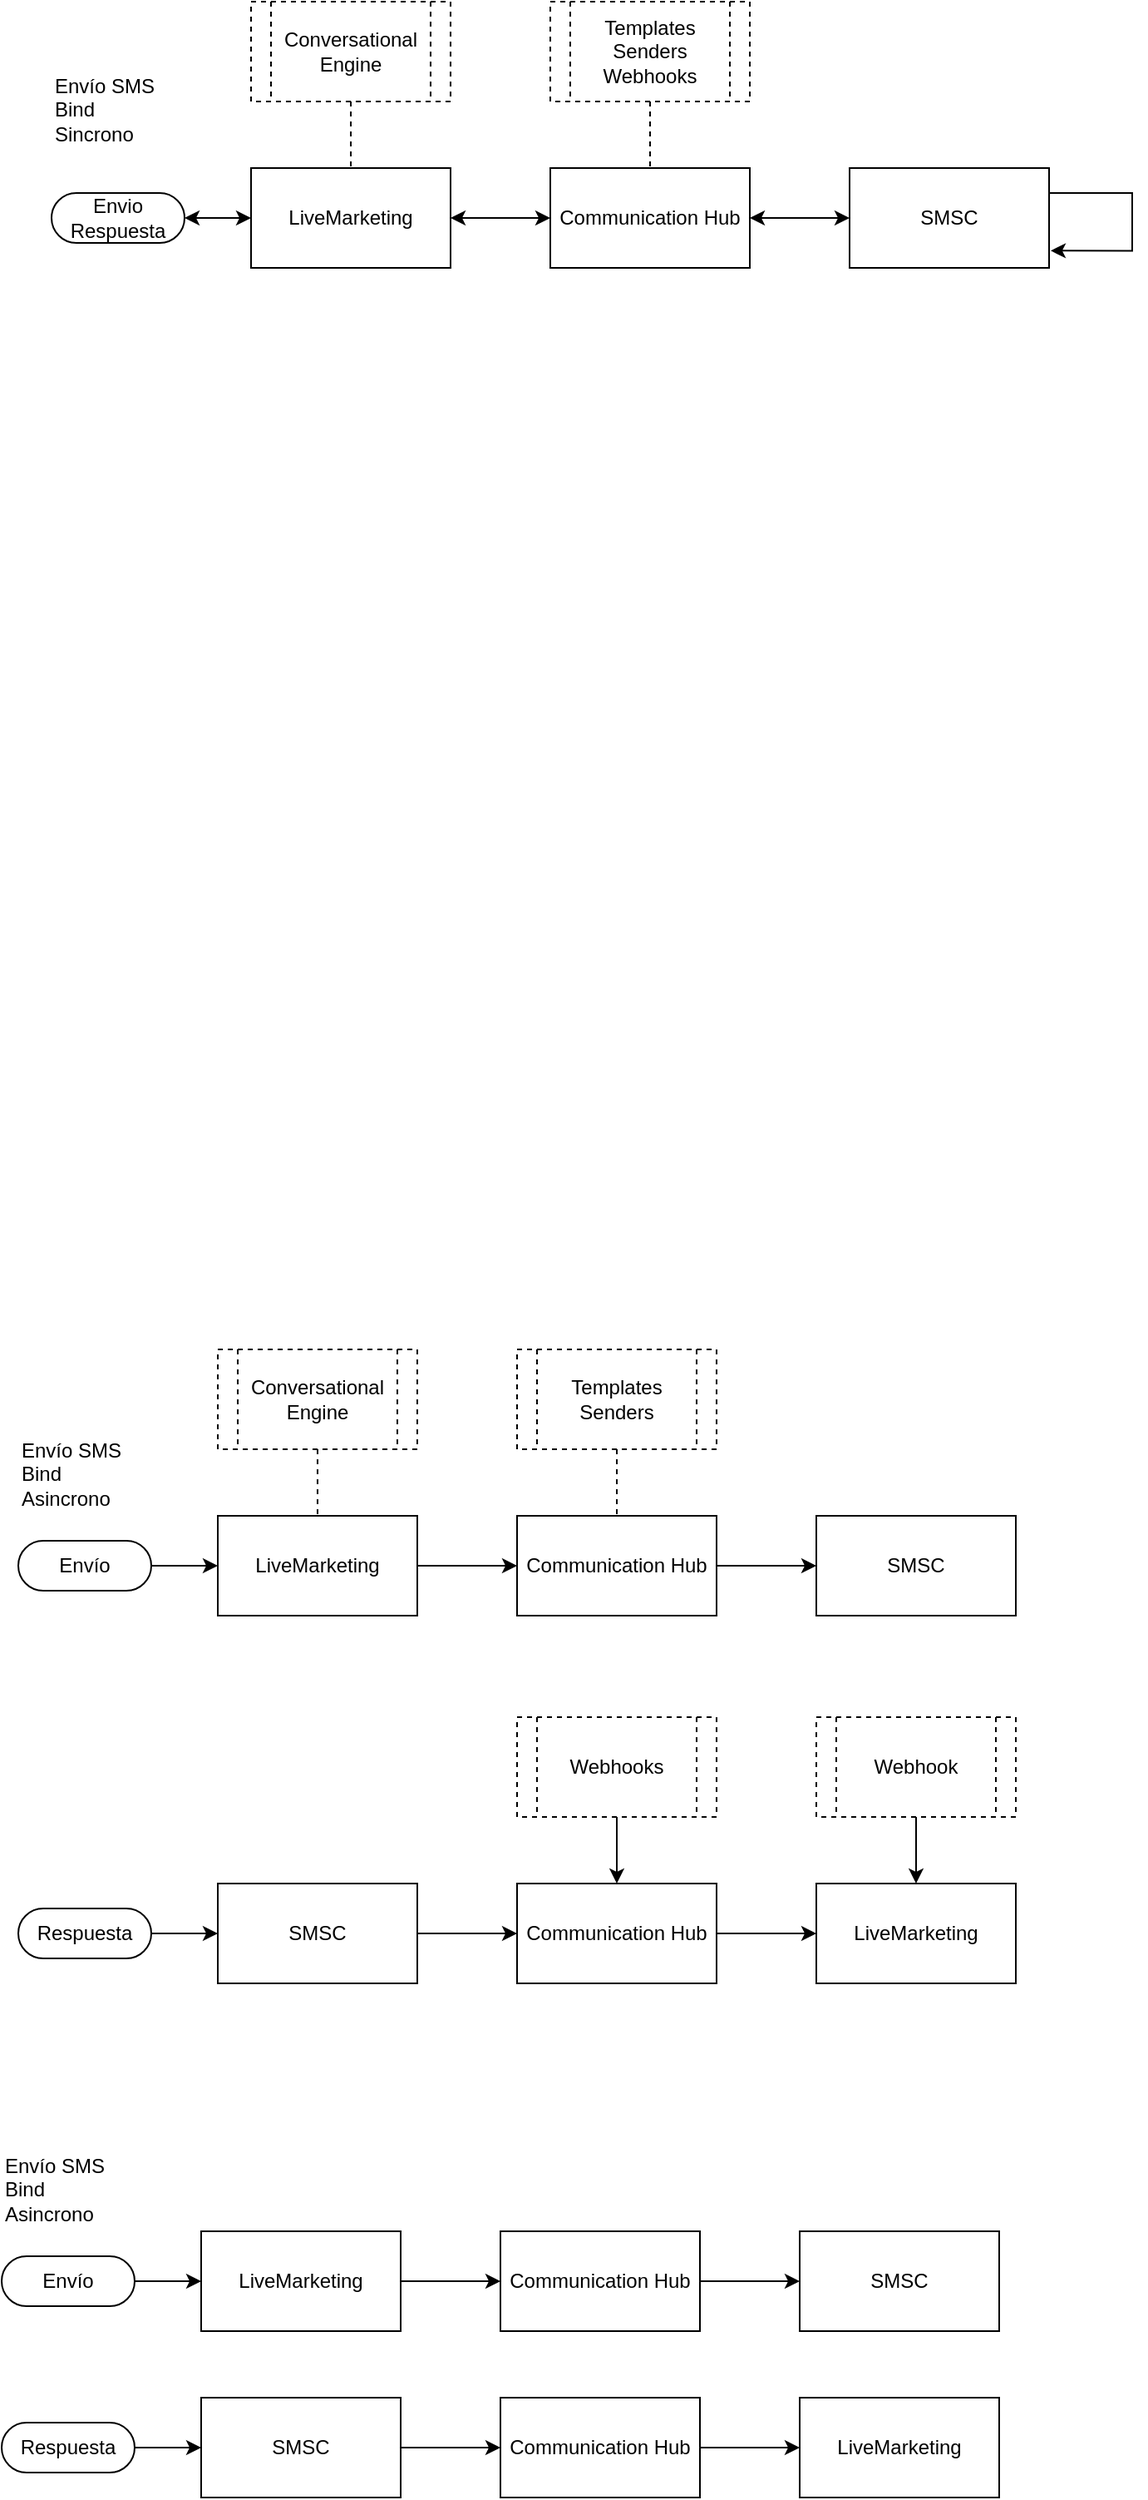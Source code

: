 <mxfile version="24.7.6">
  <diagram name="Página-1" id="Sy0p1ujfxlkSQ5I2N9-o">
    <mxGraphModel dx="1105" dy="594" grid="1" gridSize="10" guides="1" tooltips="1" connect="1" arrows="1" fold="1" page="1" pageScale="1" pageWidth="1169" pageHeight="827" math="0" shadow="0">
      <root>
        <mxCell id="0" />
        <mxCell id="1" parent="0" />
        <mxCell id="mYkssnVN8zuhKRkWFqy8-18" value="" style="edgeStyle=orthogonalEdgeStyle;rounded=0;orthogonalLoop=1;jettySize=auto;html=1;startArrow=classic;startFill=1;" edge="1" parent="1" source="mYkssnVN8zuhKRkWFqy8-1" target="mYkssnVN8zuhKRkWFqy8-14">
          <mxGeometry relative="1" as="geometry" />
        </mxCell>
        <mxCell id="mYkssnVN8zuhKRkWFqy8-1" value="Envio&lt;div&gt;Respuesta&lt;/div&gt;" style="html=1;dashed=0;whiteSpace=wrap;shape=mxgraph.dfd.start" vertex="1" parent="1">
          <mxGeometry x="110" y="165" width="80" height="30" as="geometry" />
        </mxCell>
        <mxCell id="mYkssnVN8zuhKRkWFqy8-19" value="" style="edgeStyle=orthogonalEdgeStyle;rounded=0;orthogonalLoop=1;jettySize=auto;html=1;startArrow=classic;startFill=1;" edge="1" parent="1" source="mYkssnVN8zuhKRkWFqy8-14" target="mYkssnVN8zuhKRkWFqy8-15">
          <mxGeometry relative="1" as="geometry" />
        </mxCell>
        <mxCell id="mYkssnVN8zuhKRkWFqy8-14" value="LiveMarketing" style="rounded=0;whiteSpace=wrap;html=1;" vertex="1" parent="1">
          <mxGeometry x="230" y="150" width="120" height="60" as="geometry" />
        </mxCell>
        <mxCell id="mYkssnVN8zuhKRkWFqy8-21" value="" style="edgeStyle=orthogonalEdgeStyle;rounded=0;orthogonalLoop=1;jettySize=auto;html=1;startArrow=classic;startFill=1;" edge="1" parent="1" source="mYkssnVN8zuhKRkWFqy8-15" target="mYkssnVN8zuhKRkWFqy8-20">
          <mxGeometry relative="1" as="geometry" />
        </mxCell>
        <mxCell id="mYkssnVN8zuhKRkWFqy8-15" value="Communication Hub" style="whiteSpace=wrap;html=1;rounded=0;" vertex="1" parent="1">
          <mxGeometry x="410" y="150" width="120" height="60" as="geometry" />
        </mxCell>
        <mxCell id="mYkssnVN8zuhKRkWFqy8-72" style="edgeStyle=orthogonalEdgeStyle;rounded=0;orthogonalLoop=1;jettySize=auto;html=1;exitX=1;exitY=0.25;exitDx=0;exitDy=0;entryX=1.008;entryY=0.828;entryDx=0;entryDy=0;entryPerimeter=0;" edge="1" parent="1" source="mYkssnVN8zuhKRkWFqy8-20" target="mYkssnVN8zuhKRkWFqy8-20">
          <mxGeometry relative="1" as="geometry">
            <mxPoint x="720" y="200" as="targetPoint" />
            <Array as="points">
              <mxPoint x="760" y="165" />
              <mxPoint x="760" y="200" />
            </Array>
          </mxGeometry>
        </mxCell>
        <mxCell id="mYkssnVN8zuhKRkWFqy8-20" value="SMSC" style="whiteSpace=wrap;html=1;rounded=0;" vertex="1" parent="1">
          <mxGeometry x="590" y="150" width="120" height="60" as="geometry" />
        </mxCell>
        <mxCell id="mYkssnVN8zuhKRkWFqy8-22" value="&lt;div&gt;Envío SMS&amp;nbsp;&lt;/div&gt;Bind&lt;div&gt;Sincrono&lt;/div&gt;" style="text;html=1;align=left;verticalAlign=middle;whiteSpace=wrap;rounded=0;" vertex="1" parent="1">
          <mxGeometry x="110" y="90" width="120" height="50" as="geometry" />
        </mxCell>
        <mxCell id="mYkssnVN8zuhKRkWFqy8-23" value="" style="edgeStyle=orthogonalEdgeStyle;rounded=0;orthogonalLoop=1;jettySize=auto;html=1;" edge="1" parent="1" source="mYkssnVN8zuhKRkWFqy8-24" target="mYkssnVN8zuhKRkWFqy8-26">
          <mxGeometry relative="1" as="geometry" />
        </mxCell>
        <mxCell id="mYkssnVN8zuhKRkWFqy8-24" value="Envío" style="html=1;dashed=0;whiteSpace=wrap;shape=mxgraph.dfd.start" vertex="1" parent="1">
          <mxGeometry x="90" y="975" width="80" height="30" as="geometry" />
        </mxCell>
        <mxCell id="mYkssnVN8zuhKRkWFqy8-25" value="" style="edgeStyle=orthogonalEdgeStyle;rounded=0;orthogonalLoop=1;jettySize=auto;html=1;" edge="1" parent="1" source="mYkssnVN8zuhKRkWFqy8-26" target="mYkssnVN8zuhKRkWFqy8-28">
          <mxGeometry relative="1" as="geometry" />
        </mxCell>
        <mxCell id="mYkssnVN8zuhKRkWFqy8-26" value="LiveMarketing" style="rounded=0;whiteSpace=wrap;html=1;" vertex="1" parent="1">
          <mxGeometry x="210" y="960" width="120" height="60" as="geometry" />
        </mxCell>
        <mxCell id="mYkssnVN8zuhKRkWFqy8-27" value="" style="edgeStyle=orthogonalEdgeStyle;rounded=0;orthogonalLoop=1;jettySize=auto;html=1;startArrow=none;startFill=0;" edge="1" parent="1" source="mYkssnVN8zuhKRkWFqy8-28" target="mYkssnVN8zuhKRkWFqy8-29">
          <mxGeometry relative="1" as="geometry" />
        </mxCell>
        <mxCell id="mYkssnVN8zuhKRkWFqy8-28" value="Communication Hub" style="whiteSpace=wrap;html=1;rounded=0;" vertex="1" parent="1">
          <mxGeometry x="390" y="960" width="120" height="60" as="geometry" />
        </mxCell>
        <mxCell id="mYkssnVN8zuhKRkWFqy8-29" value="SMSC" style="whiteSpace=wrap;html=1;rounded=0;" vertex="1" parent="1">
          <mxGeometry x="570" y="960" width="120" height="60" as="geometry" />
        </mxCell>
        <mxCell id="mYkssnVN8zuhKRkWFqy8-30" value="&lt;div&gt;&lt;div&gt;Envío SMS&amp;nbsp;&lt;/div&gt;Bind&lt;div&gt;Asincrono&lt;/div&gt;&lt;/div&gt;" style="text;html=1;align=left;verticalAlign=middle;whiteSpace=wrap;rounded=0;" vertex="1" parent="1">
          <mxGeometry x="90" y="920" width="170" height="30" as="geometry" />
        </mxCell>
        <mxCell id="mYkssnVN8zuhKRkWFqy8-38" value="" style="edgeStyle=orthogonalEdgeStyle;rounded=0;orthogonalLoop=1;jettySize=auto;html=1;" edge="1" parent="1" source="mYkssnVN8zuhKRkWFqy8-39" target="mYkssnVN8zuhKRkWFqy8-41">
          <mxGeometry relative="1" as="geometry" />
        </mxCell>
        <mxCell id="mYkssnVN8zuhKRkWFqy8-39" value="Respuesta" style="html=1;dashed=0;whiteSpace=wrap;shape=mxgraph.dfd.start" vertex="1" parent="1">
          <mxGeometry x="90" y="1196" width="80" height="30" as="geometry" />
        </mxCell>
        <mxCell id="mYkssnVN8zuhKRkWFqy8-40" value="" style="edgeStyle=orthogonalEdgeStyle;rounded=0;orthogonalLoop=1;jettySize=auto;html=1;" edge="1" parent="1" source="mYkssnVN8zuhKRkWFqy8-41" target="mYkssnVN8zuhKRkWFqy8-43">
          <mxGeometry relative="1" as="geometry" />
        </mxCell>
        <mxCell id="mYkssnVN8zuhKRkWFqy8-41" value="SMSC" style="rounded=0;whiteSpace=wrap;html=1;" vertex="1" parent="1">
          <mxGeometry x="210" y="1181" width="120" height="60" as="geometry" />
        </mxCell>
        <mxCell id="mYkssnVN8zuhKRkWFqy8-42" value="" style="edgeStyle=orthogonalEdgeStyle;rounded=0;orthogonalLoop=1;jettySize=auto;html=1;startArrow=none;startFill=0;" edge="1" parent="1" source="mYkssnVN8zuhKRkWFqy8-43" target="mYkssnVN8zuhKRkWFqy8-44">
          <mxGeometry relative="1" as="geometry" />
        </mxCell>
        <mxCell id="mYkssnVN8zuhKRkWFqy8-43" value="Communication Hub" style="whiteSpace=wrap;html=1;rounded=0;" vertex="1" parent="1">
          <mxGeometry x="390" y="1181" width="120" height="60" as="geometry" />
        </mxCell>
        <mxCell id="mYkssnVN8zuhKRkWFqy8-44" value="LiveMarketing" style="whiteSpace=wrap;html=1;rounded=0;" vertex="1" parent="1">
          <mxGeometry x="570" y="1181" width="120" height="60" as="geometry" />
        </mxCell>
        <mxCell id="mYkssnVN8zuhKRkWFqy8-45" value="" style="edgeStyle=orthogonalEdgeStyle;rounded=0;orthogonalLoop=1;jettySize=auto;html=1;" edge="1" parent="1" source="mYkssnVN8zuhKRkWFqy8-46" target="mYkssnVN8zuhKRkWFqy8-48">
          <mxGeometry relative="1" as="geometry" />
        </mxCell>
        <mxCell id="mYkssnVN8zuhKRkWFqy8-46" value="Envío" style="html=1;dashed=0;whiteSpace=wrap;shape=mxgraph.dfd.start" vertex="1" parent="1">
          <mxGeometry x="80" y="1405" width="80" height="30" as="geometry" />
        </mxCell>
        <mxCell id="mYkssnVN8zuhKRkWFqy8-47" value="" style="edgeStyle=orthogonalEdgeStyle;rounded=0;orthogonalLoop=1;jettySize=auto;html=1;" edge="1" parent="1" source="mYkssnVN8zuhKRkWFqy8-48" target="mYkssnVN8zuhKRkWFqy8-50">
          <mxGeometry relative="1" as="geometry" />
        </mxCell>
        <mxCell id="mYkssnVN8zuhKRkWFqy8-48" value="LiveMarketing" style="rounded=0;whiteSpace=wrap;html=1;" vertex="1" parent="1">
          <mxGeometry x="200" y="1390" width="120" height="60" as="geometry" />
        </mxCell>
        <mxCell id="mYkssnVN8zuhKRkWFqy8-49" value="" style="edgeStyle=orthogonalEdgeStyle;rounded=0;orthogonalLoop=1;jettySize=auto;html=1;startArrow=none;startFill=0;" edge="1" parent="1" source="mYkssnVN8zuhKRkWFqy8-50" target="mYkssnVN8zuhKRkWFqy8-51">
          <mxGeometry relative="1" as="geometry" />
        </mxCell>
        <mxCell id="mYkssnVN8zuhKRkWFqy8-50" value="Communication Hub" style="whiteSpace=wrap;html=1;rounded=0;" vertex="1" parent="1">
          <mxGeometry x="380" y="1390" width="120" height="60" as="geometry" />
        </mxCell>
        <mxCell id="mYkssnVN8zuhKRkWFqy8-51" value="SMSC" style="whiteSpace=wrap;html=1;rounded=0;" vertex="1" parent="1">
          <mxGeometry x="560" y="1390" width="120" height="60" as="geometry" />
        </mxCell>
        <mxCell id="mYkssnVN8zuhKRkWFqy8-52" value="&lt;div&gt;&lt;div&gt;Envío SMS&amp;nbsp;&lt;/div&gt;Bind&lt;div&gt;Asincrono&lt;/div&gt;&lt;/div&gt;" style="text;html=1;align=left;verticalAlign=middle;whiteSpace=wrap;rounded=0;" vertex="1" parent="1">
          <mxGeometry x="80" y="1350" width="170" height="30" as="geometry" />
        </mxCell>
        <mxCell id="mYkssnVN8zuhKRkWFqy8-53" value="" style="edgeStyle=orthogonalEdgeStyle;rounded=0;orthogonalLoop=1;jettySize=auto;html=1;" edge="1" parent="1" source="mYkssnVN8zuhKRkWFqy8-54" target="mYkssnVN8zuhKRkWFqy8-56">
          <mxGeometry relative="1" as="geometry" />
        </mxCell>
        <mxCell id="mYkssnVN8zuhKRkWFqy8-54" value="Respuesta" style="html=1;dashed=0;whiteSpace=wrap;shape=mxgraph.dfd.start" vertex="1" parent="1">
          <mxGeometry x="80" y="1505" width="80" height="30" as="geometry" />
        </mxCell>
        <mxCell id="mYkssnVN8zuhKRkWFqy8-55" value="" style="edgeStyle=orthogonalEdgeStyle;rounded=0;orthogonalLoop=1;jettySize=auto;html=1;" edge="1" parent="1" source="mYkssnVN8zuhKRkWFqy8-56" target="mYkssnVN8zuhKRkWFqy8-58">
          <mxGeometry relative="1" as="geometry" />
        </mxCell>
        <mxCell id="mYkssnVN8zuhKRkWFqy8-56" value="SMSC" style="rounded=0;whiteSpace=wrap;html=1;" vertex="1" parent="1">
          <mxGeometry x="200" y="1490" width="120" height="60" as="geometry" />
        </mxCell>
        <mxCell id="mYkssnVN8zuhKRkWFqy8-57" value="" style="edgeStyle=orthogonalEdgeStyle;rounded=0;orthogonalLoop=1;jettySize=auto;html=1;startArrow=none;startFill=0;" edge="1" parent="1" source="mYkssnVN8zuhKRkWFqy8-58" target="mYkssnVN8zuhKRkWFqy8-59">
          <mxGeometry relative="1" as="geometry" />
        </mxCell>
        <mxCell id="mYkssnVN8zuhKRkWFqy8-58" value="Communication Hub" style="whiteSpace=wrap;html=1;rounded=0;" vertex="1" parent="1">
          <mxGeometry x="380" y="1490" width="120" height="60" as="geometry" />
        </mxCell>
        <mxCell id="mYkssnVN8zuhKRkWFqy8-59" value="LiveMarketing" style="whiteSpace=wrap;html=1;rounded=0;" vertex="1" parent="1">
          <mxGeometry x="560" y="1490" width="120" height="60" as="geometry" />
        </mxCell>
        <mxCell id="mYkssnVN8zuhKRkWFqy8-61" value="" style="edgeStyle=orthogonalEdgeStyle;rounded=0;orthogonalLoop=1;jettySize=auto;html=1;endArrow=none;endFill=0;dashed=1;" edge="1" parent="1" source="mYkssnVN8zuhKRkWFqy8-60" target="mYkssnVN8zuhKRkWFqy8-15">
          <mxGeometry relative="1" as="geometry" />
        </mxCell>
        <mxCell id="mYkssnVN8zuhKRkWFqy8-60" value="Templates&lt;div&gt;Senders&lt;/div&gt;&lt;div&gt;Webhooks&lt;/div&gt;" style="shape=process;whiteSpace=wrap;html=1;backgroundOutline=1;dashed=1;" vertex="1" parent="1">
          <mxGeometry x="410" y="50" width="120" height="60" as="geometry" />
        </mxCell>
        <mxCell id="mYkssnVN8zuhKRkWFqy8-63" value="" style="edgeStyle=orthogonalEdgeStyle;rounded=0;orthogonalLoop=1;jettySize=auto;html=1;dashed=1;endArrow=none;endFill=0;" edge="1" parent="1" source="mYkssnVN8zuhKRkWFqy8-62" target="mYkssnVN8zuhKRkWFqy8-14">
          <mxGeometry relative="1" as="geometry" />
        </mxCell>
        <mxCell id="mYkssnVN8zuhKRkWFqy8-62" value="Conversational Engine" style="shape=process;whiteSpace=wrap;html=1;backgroundOutline=1;dashed=1;" vertex="1" parent="1">
          <mxGeometry x="230" y="50" width="120" height="60" as="geometry" />
        </mxCell>
        <mxCell id="mYkssnVN8zuhKRkWFqy8-67" value="" style="edgeStyle=orthogonalEdgeStyle;rounded=0;orthogonalLoop=1;jettySize=auto;html=1;dashed=1;endArrow=none;endFill=0;" edge="1" parent="1" source="mYkssnVN8zuhKRkWFqy8-64" target="mYkssnVN8zuhKRkWFqy8-28">
          <mxGeometry relative="1" as="geometry" />
        </mxCell>
        <mxCell id="mYkssnVN8zuhKRkWFqy8-64" value="Templates&lt;div&gt;Senders&lt;/div&gt;" style="shape=process;whiteSpace=wrap;html=1;backgroundOutline=1;dashed=1;" vertex="1" parent="1">
          <mxGeometry x="390" y="860" width="120" height="60" as="geometry" />
        </mxCell>
        <mxCell id="mYkssnVN8zuhKRkWFqy8-66" value="" style="edgeStyle=orthogonalEdgeStyle;rounded=0;orthogonalLoop=1;jettySize=auto;html=1;endArrow=none;endFill=0;dashed=1;" edge="1" parent="1" source="mYkssnVN8zuhKRkWFqy8-65" target="mYkssnVN8zuhKRkWFqy8-26">
          <mxGeometry relative="1" as="geometry" />
        </mxCell>
        <mxCell id="mYkssnVN8zuhKRkWFqy8-65" value="Conversational Engine" style="shape=process;whiteSpace=wrap;html=1;backgroundOutline=1;dashed=1;" vertex="1" parent="1">
          <mxGeometry x="210" y="860" width="120" height="60" as="geometry" />
        </mxCell>
        <mxCell id="mYkssnVN8zuhKRkWFqy8-70" value="" style="edgeStyle=orthogonalEdgeStyle;rounded=0;orthogonalLoop=1;jettySize=auto;html=1;" edge="1" parent="1" source="mYkssnVN8zuhKRkWFqy8-68" target="mYkssnVN8zuhKRkWFqy8-43">
          <mxGeometry relative="1" as="geometry" />
        </mxCell>
        <mxCell id="mYkssnVN8zuhKRkWFqy8-68" value="&lt;div&gt;Webhooks&lt;/div&gt;" style="shape=process;whiteSpace=wrap;html=1;backgroundOutline=1;dashed=1;" vertex="1" parent="1">
          <mxGeometry x="390" y="1081" width="120" height="60" as="geometry" />
        </mxCell>
        <mxCell id="mYkssnVN8zuhKRkWFqy8-71" value="" style="edgeStyle=orthogonalEdgeStyle;rounded=0;orthogonalLoop=1;jettySize=auto;html=1;" edge="1" parent="1" source="mYkssnVN8zuhKRkWFqy8-69" target="mYkssnVN8zuhKRkWFqy8-44">
          <mxGeometry relative="1" as="geometry" />
        </mxCell>
        <mxCell id="mYkssnVN8zuhKRkWFqy8-69" value="Webhook" style="shape=process;whiteSpace=wrap;html=1;backgroundOutline=1;dashed=1;" vertex="1" parent="1">
          <mxGeometry x="570" y="1081" width="120" height="60" as="geometry" />
        </mxCell>
      </root>
    </mxGraphModel>
  </diagram>
</mxfile>
